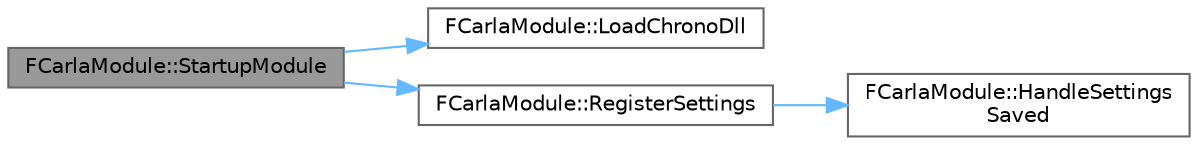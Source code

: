 digraph "FCarlaModule::StartupModule"
{
 // INTERACTIVE_SVG=YES
 // LATEX_PDF_SIZE
  bgcolor="transparent";
  edge [fontname=Helvetica,fontsize=10,labelfontname=Helvetica,labelfontsize=10];
  node [fontname=Helvetica,fontsize=10,shape=box,height=0.2,width=0.4];
  rankdir="LR";
  Node1 [id="Node000001",label="FCarlaModule::StartupModule",height=0.2,width=0.4,color="gray40", fillcolor="grey60", style="filled", fontcolor="black",tooltip="IModuleInterface implementation"];
  Node1 -> Node2 [id="edge1_Node000001_Node000002",color="steelblue1",style="solid",tooltip=" "];
  Node2 [id="Node000002",label="FCarlaModule::LoadChronoDll",height=0.2,width=0.4,color="grey40", fillcolor="white", style="filled",URL="$d5/da1/classFCarlaModule.html#a67f81104a8ec21131407e30370c221e9",tooltip=" "];
  Node1 -> Node3 [id="edge2_Node000001_Node000003",color="steelblue1",style="solid",tooltip=" "];
  Node3 [id="Node000003",label="FCarlaModule::RegisterSettings",height=0.2,width=0.4,color="grey40", fillcolor="white", style="filled",URL="$d5/da1/classFCarlaModule.html#a34c7b51428679d9ea8a40bc8c7bb7fdf",tooltip=" "];
  Node3 -> Node4 [id="edge3_Node000003_Node000004",color="steelblue1",style="solid",tooltip=" "];
  Node4 [id="Node000004",label="FCarlaModule::HandleSettings\lSaved",height=0.2,width=0.4,color="grey40", fillcolor="white", style="filled",URL="$d5/da1/classFCarlaModule.html#ad9a4db640b955eadbaf375d73cd36ecf",tooltip=" "];
}
